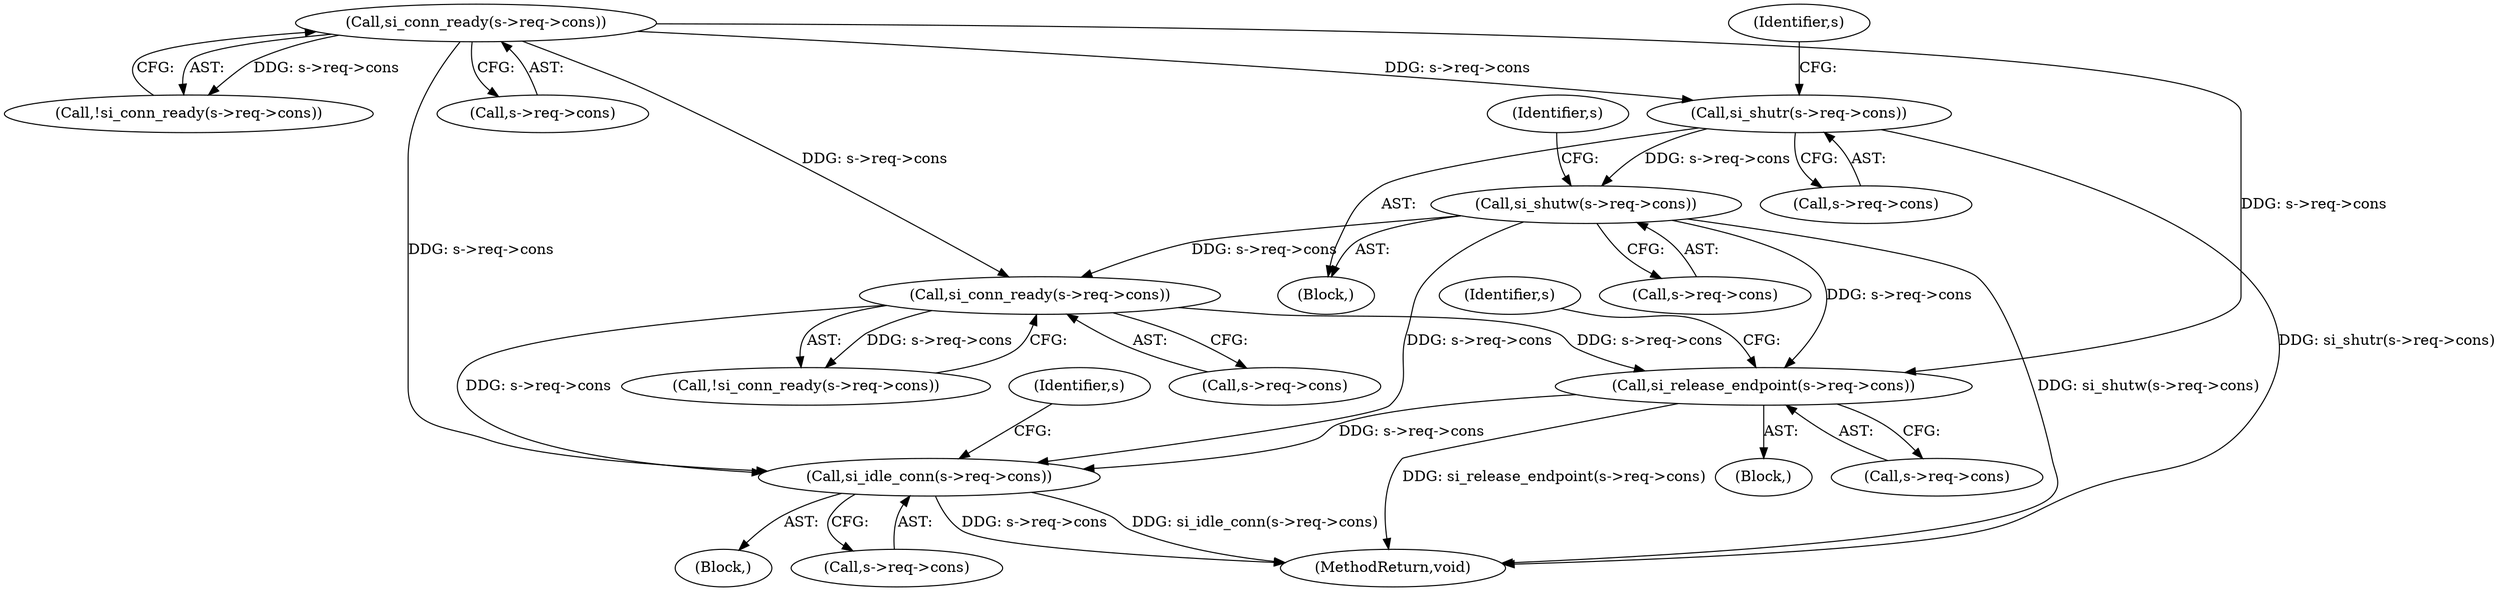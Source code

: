 digraph "0_haproxy_b4d05093bc89f71377230228007e69a1434c1a0c@pointer" {
"1000588" [label="(Call,si_release_endpoint(s->req->cons))"];
"1000163" [label="(Call,si_shutw(s->req->cons))"];
"1000157" [label="(Call,si_shutr(s->req->cons))"];
"1000139" [label="(Call,si_conn_ready(s->req->cons))"];
"1000581" [label="(Call,si_conn_ready(s->req->cons))"];
"1000875" [label="(Call,si_idle_conn(s->req->cons))"];
"1000598" [label="(Identifier,s)"];
"1000164" [label="(Call,s->req->cons)"];
"1000163" [label="(Call,si_shutw(s->req->cons))"];
"1000118" [label="(Block,)"];
"1000138" [label="(Call,!si_conn_ready(s->req->cons))"];
"1000589" [label="(Call,s->req->cons)"];
"1000140" [label="(Call,s->req->cons)"];
"1000580" [label="(Call,!si_conn_ready(s->req->cons))"];
"1000158" [label="(Call,s->req->cons)"];
"1000172" [label="(Identifier,s)"];
"1000166" [label="(Identifier,s)"];
"1000587" [label="(Block,)"];
"1000581" [label="(Call,si_conn_ready(s->req->cons))"];
"1000145" [label="(Block,)"];
"1000876" [label="(Call,s->req->cons)"];
"1000588" [label="(Call,si_release_endpoint(s->req->cons))"];
"1000582" [label="(Call,s->req->cons)"];
"1000157" [label="(Call,si_shutr(s->req->cons))"];
"1000899" [label="(MethodReturn,void)"];
"1000139" [label="(Call,si_conn_ready(s->req->cons))"];
"1000875" [label="(Call,si_idle_conn(s->req->cons))"];
"1000884" [label="(Identifier,s)"];
"1000588" -> "1000587"  [label="AST: "];
"1000588" -> "1000589"  [label="CFG: "];
"1000589" -> "1000588"  [label="AST: "];
"1000598" -> "1000588"  [label="CFG: "];
"1000588" -> "1000899"  [label="DDG: si_release_endpoint(s->req->cons)"];
"1000163" -> "1000588"  [label="DDG: s->req->cons"];
"1000139" -> "1000588"  [label="DDG: s->req->cons"];
"1000581" -> "1000588"  [label="DDG: s->req->cons"];
"1000588" -> "1000875"  [label="DDG: s->req->cons"];
"1000163" -> "1000145"  [label="AST: "];
"1000163" -> "1000164"  [label="CFG: "];
"1000164" -> "1000163"  [label="AST: "];
"1000172" -> "1000163"  [label="CFG: "];
"1000163" -> "1000899"  [label="DDG: si_shutw(s->req->cons)"];
"1000157" -> "1000163"  [label="DDG: s->req->cons"];
"1000163" -> "1000581"  [label="DDG: s->req->cons"];
"1000163" -> "1000875"  [label="DDG: s->req->cons"];
"1000157" -> "1000145"  [label="AST: "];
"1000157" -> "1000158"  [label="CFG: "];
"1000158" -> "1000157"  [label="AST: "];
"1000166" -> "1000157"  [label="CFG: "];
"1000157" -> "1000899"  [label="DDG: si_shutr(s->req->cons)"];
"1000139" -> "1000157"  [label="DDG: s->req->cons"];
"1000139" -> "1000138"  [label="AST: "];
"1000139" -> "1000140"  [label="CFG: "];
"1000140" -> "1000139"  [label="AST: "];
"1000138" -> "1000139"  [label="CFG: "];
"1000139" -> "1000138"  [label="DDG: s->req->cons"];
"1000139" -> "1000581"  [label="DDG: s->req->cons"];
"1000139" -> "1000875"  [label="DDG: s->req->cons"];
"1000581" -> "1000580"  [label="AST: "];
"1000581" -> "1000582"  [label="CFG: "];
"1000582" -> "1000581"  [label="AST: "];
"1000580" -> "1000581"  [label="CFG: "];
"1000581" -> "1000580"  [label="DDG: s->req->cons"];
"1000581" -> "1000875"  [label="DDG: s->req->cons"];
"1000875" -> "1000118"  [label="AST: "];
"1000875" -> "1000876"  [label="CFG: "];
"1000876" -> "1000875"  [label="AST: "];
"1000884" -> "1000875"  [label="CFG: "];
"1000875" -> "1000899"  [label="DDG: s->req->cons"];
"1000875" -> "1000899"  [label="DDG: si_idle_conn(s->req->cons)"];
}
